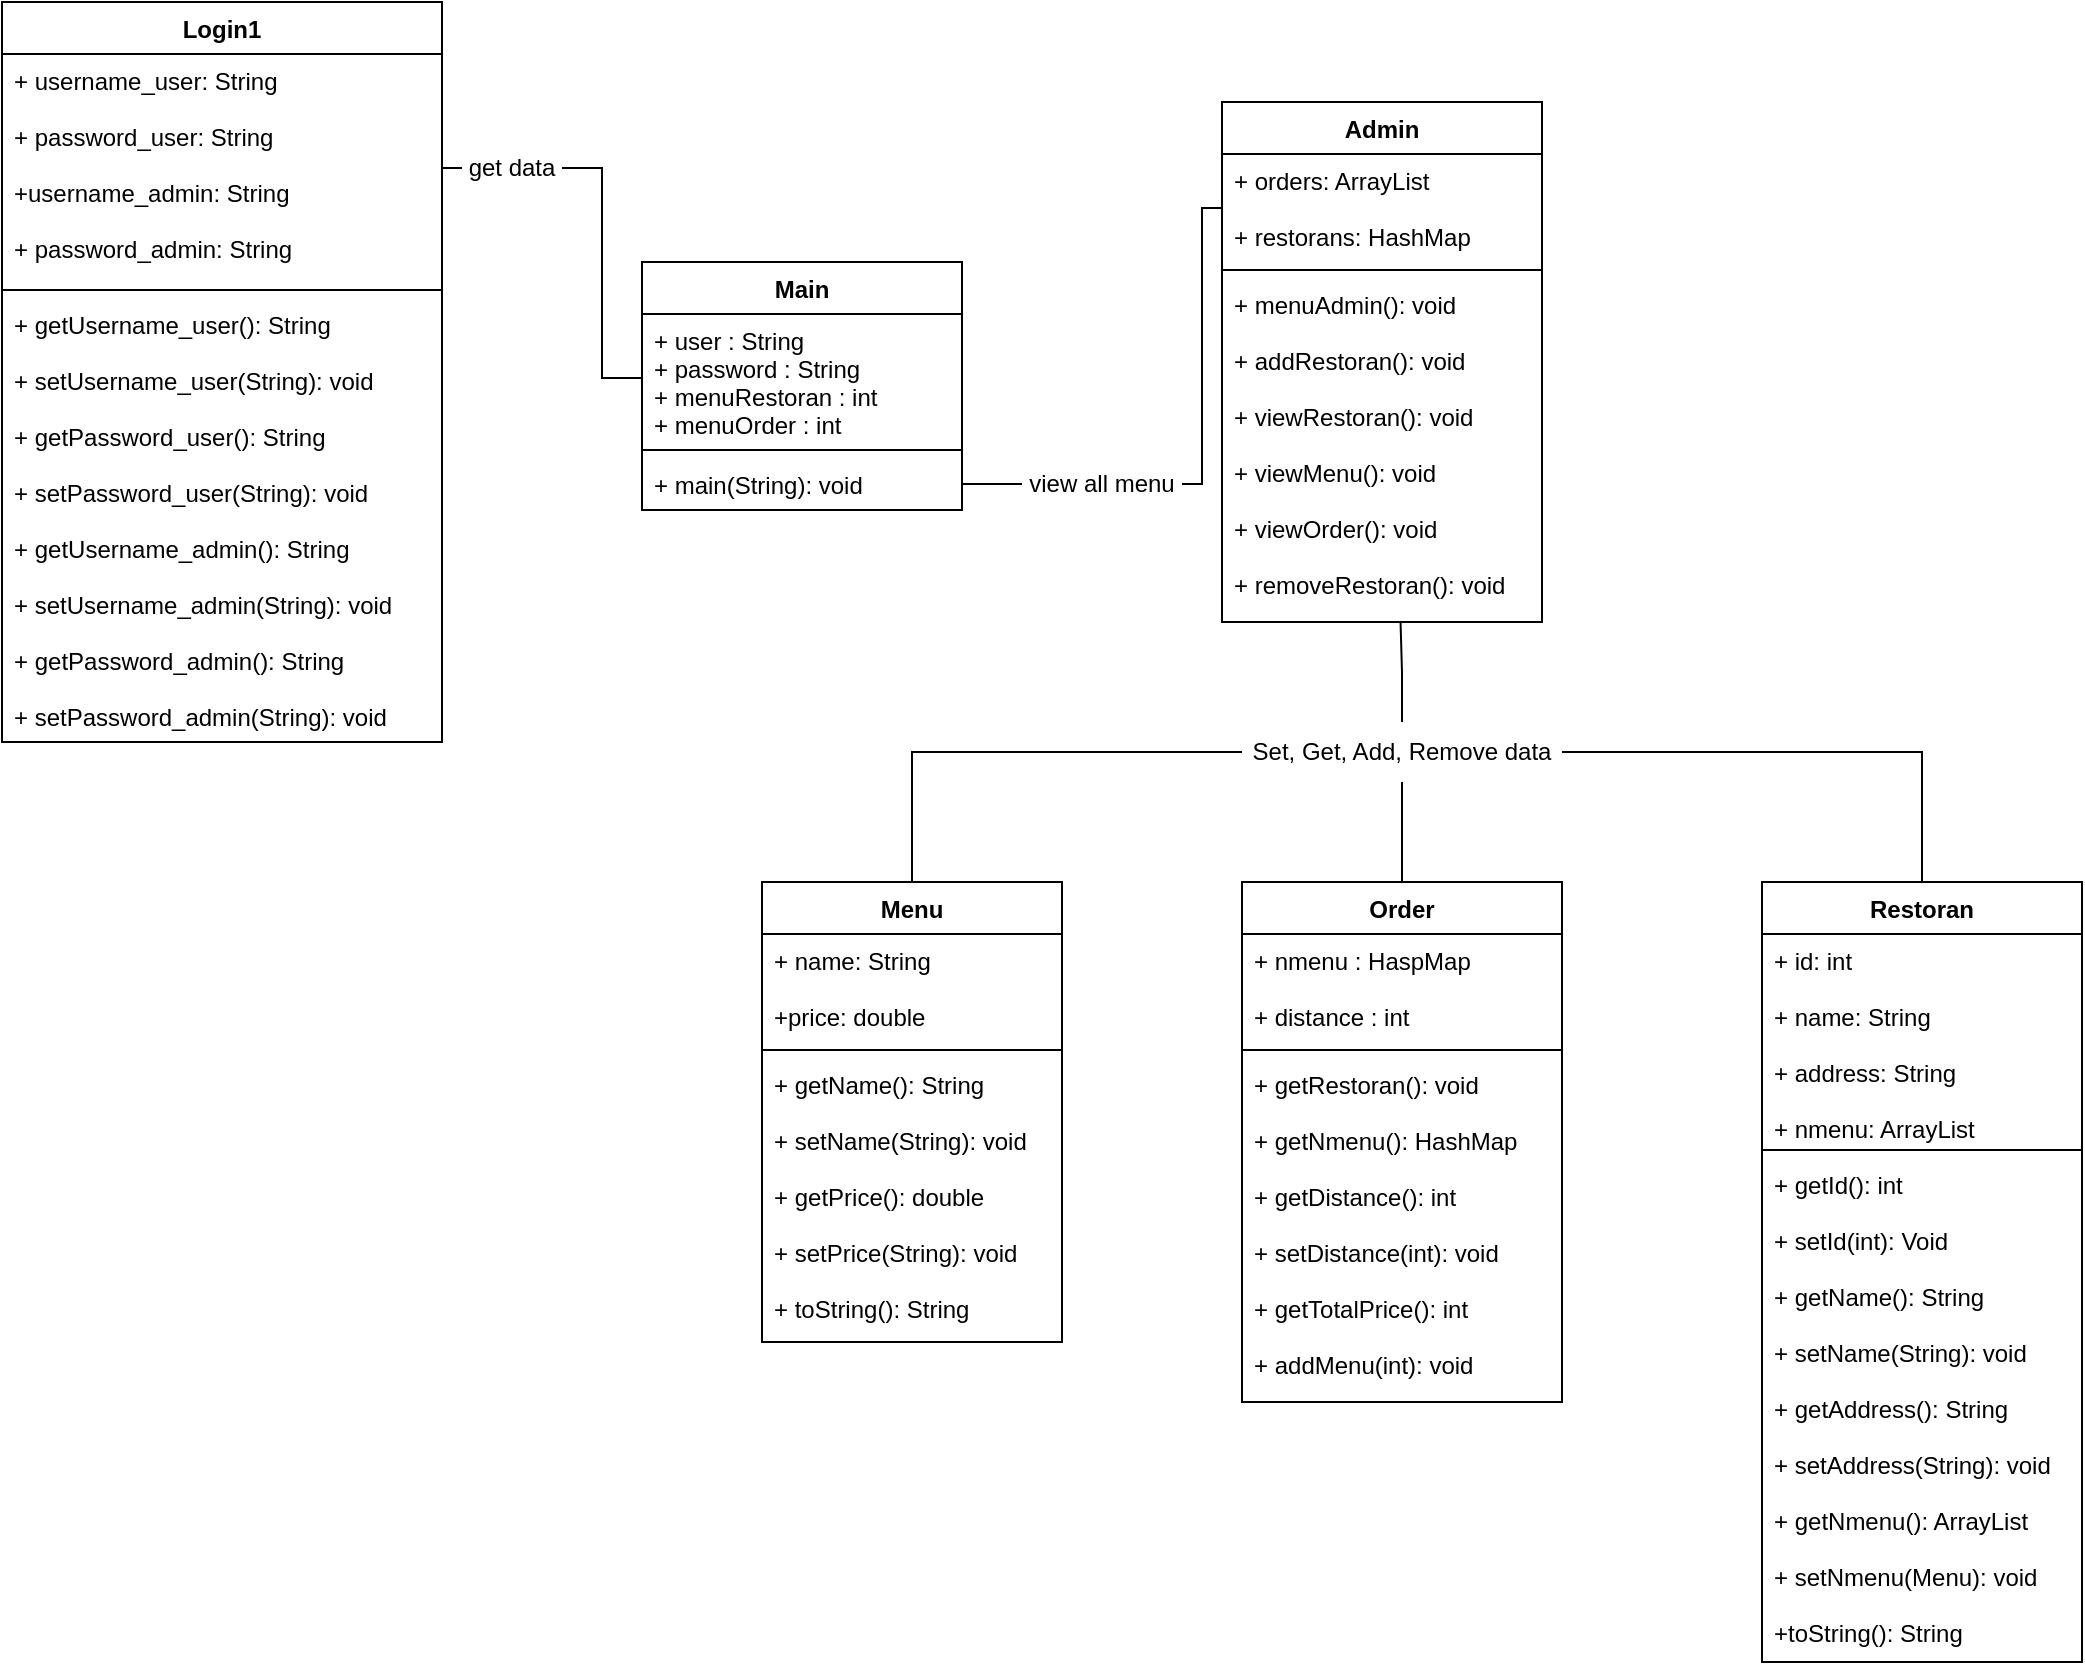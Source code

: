 <mxfile version="24.3.1" type="device">
  <diagram id="vwEKhLBvRtppr5M_QKiU" name="Page-1">
    <mxGraphModel dx="1318" dy="541" grid="1" gridSize="10" guides="1" tooltips="1" connect="1" arrows="1" fold="1" page="1" pageScale="1" pageWidth="850" pageHeight="1100" math="0" shadow="0">
      <root>
        <mxCell id="0" />
        <mxCell id="1" parent="0" />
        <mxCell id="24uc9b9jZ3Hnef9k7WBT-8" value="Order" style="swimlane;fontStyle=1;align=center;verticalAlign=top;childLayout=stackLayout;horizontal=1;startSize=26;horizontalStack=0;resizeParent=1;resizeParentMax=0;resizeLast=0;collapsible=1;marginBottom=0;" parent="1" vertex="1">
          <mxGeometry x="640" y="500" width="160" height="260" as="geometry" />
        </mxCell>
        <mxCell id="24uc9b9jZ3Hnef9k7WBT-9" value="+ nmenu : HaspMap&#xa;&#xa;+ distance : int&#xa;&#xa;" style="text;strokeColor=none;fillColor=none;align=left;verticalAlign=top;spacingLeft=4;spacingRight=4;overflow=hidden;rotatable=0;points=[[0,0.5],[1,0.5]];portConstraint=eastwest;" parent="24uc9b9jZ3Hnef9k7WBT-8" vertex="1">
          <mxGeometry y="26" width="160" height="54" as="geometry" />
        </mxCell>
        <mxCell id="24uc9b9jZ3Hnef9k7WBT-10" value="" style="line;strokeWidth=1;fillColor=none;align=left;verticalAlign=middle;spacingTop=-1;spacingLeft=3;spacingRight=3;rotatable=0;labelPosition=right;points=[];portConstraint=eastwest;" parent="24uc9b9jZ3Hnef9k7WBT-8" vertex="1">
          <mxGeometry y="80" width="160" height="8" as="geometry" />
        </mxCell>
        <mxCell id="24uc9b9jZ3Hnef9k7WBT-11" value="+ getRestoran(): void&#xa;&#xa;+ getNmenu(): HashMap&#xa;&#xa;+ getDistance(): int&#xa;&#xa;+ setDistance(int): void&#xa;&#xa;+ getTotalPrice(): int&#xa;&#xa;+ addMenu(int): void&#xa;&#xa;" style="text;strokeColor=none;fillColor=none;align=left;verticalAlign=top;spacingLeft=4;spacingRight=4;overflow=hidden;rotatable=0;points=[[0,0.5],[1,0.5]];portConstraint=eastwest;" parent="24uc9b9jZ3Hnef9k7WBT-8" vertex="1">
          <mxGeometry y="88" width="160" height="172" as="geometry" />
        </mxCell>
        <mxCell id="24uc9b9jZ3Hnef9k7WBT-14" value="Main" style="swimlane;fontStyle=1;align=center;verticalAlign=top;childLayout=stackLayout;horizontal=1;startSize=26;horizontalStack=0;resizeParent=1;resizeParentMax=0;resizeLast=0;collapsible=1;marginBottom=0;" parent="1" vertex="1">
          <mxGeometry x="340" y="190" width="160" height="124" as="geometry" />
        </mxCell>
        <mxCell id="24uc9b9jZ3Hnef9k7WBT-15" value="+ user : String&#xa;+ password : String&#xa;+ menuRestoran : int&#xa;+ menuOrder : int&#xa;&#xa;&#xa;" style="text;strokeColor=none;fillColor=none;align=left;verticalAlign=top;spacingLeft=4;spacingRight=4;overflow=hidden;rotatable=0;points=[[0,0.5],[1,0.5]];portConstraint=eastwest;" parent="24uc9b9jZ3Hnef9k7WBT-14" vertex="1">
          <mxGeometry y="26" width="160" height="64" as="geometry" />
        </mxCell>
        <mxCell id="24uc9b9jZ3Hnef9k7WBT-16" value="" style="line;strokeWidth=1;fillColor=none;align=left;verticalAlign=middle;spacingTop=-1;spacingLeft=3;spacingRight=3;rotatable=0;labelPosition=right;points=[];portConstraint=eastwest;" parent="24uc9b9jZ3Hnef9k7WBT-14" vertex="1">
          <mxGeometry y="90" width="160" height="8" as="geometry" />
        </mxCell>
        <mxCell id="24uc9b9jZ3Hnef9k7WBT-17" value="+ main(String): void" style="text;strokeColor=none;fillColor=none;align=left;verticalAlign=top;spacingLeft=4;spacingRight=4;overflow=hidden;rotatable=0;points=[[0,0.5],[1,0.5]];portConstraint=eastwest;" parent="24uc9b9jZ3Hnef9k7WBT-14" vertex="1">
          <mxGeometry y="98" width="160" height="26" as="geometry" />
        </mxCell>
        <mxCell id="24uc9b9jZ3Hnef9k7WBT-18" value="Menu" style="swimlane;fontStyle=1;align=center;verticalAlign=top;childLayout=stackLayout;horizontal=1;startSize=26;horizontalStack=0;resizeParent=1;resizeParentMax=0;resizeLast=0;collapsible=1;marginBottom=0;" parent="1" vertex="1">
          <mxGeometry x="400" y="500" width="150" height="230" as="geometry" />
        </mxCell>
        <mxCell id="24uc9b9jZ3Hnef9k7WBT-19" value="+ name: String&#xa;&#xa;+price: double" style="text;strokeColor=none;fillColor=none;align=left;verticalAlign=top;spacingLeft=4;spacingRight=4;overflow=hidden;rotatable=0;points=[[0,0.5],[1,0.5]];portConstraint=eastwest;" parent="24uc9b9jZ3Hnef9k7WBT-18" vertex="1">
          <mxGeometry y="26" width="150" height="54" as="geometry" />
        </mxCell>
        <mxCell id="24uc9b9jZ3Hnef9k7WBT-20" value="" style="line;strokeWidth=1;fillColor=none;align=left;verticalAlign=middle;spacingTop=-1;spacingLeft=3;spacingRight=3;rotatable=0;labelPosition=right;points=[];portConstraint=eastwest;" parent="24uc9b9jZ3Hnef9k7WBT-18" vertex="1">
          <mxGeometry y="80" width="150" height="8" as="geometry" />
        </mxCell>
        <mxCell id="24uc9b9jZ3Hnef9k7WBT-21" value="+ getName(): String&#xa;&#xa;+ setName(String): void&#xa;&#xa;+ getPrice(): double&#xa;&#xa;+ setPrice(String): void&#xa;&#xa;+ toString(): String" style="text;strokeColor=none;fillColor=none;align=left;verticalAlign=top;spacingLeft=4;spacingRight=4;overflow=hidden;rotatable=0;points=[[0,0.5],[1,0.5]];portConstraint=eastwest;" parent="24uc9b9jZ3Hnef9k7WBT-18" vertex="1">
          <mxGeometry y="88" width="150" height="142" as="geometry" />
        </mxCell>
        <mxCell id="24uc9b9jZ3Hnef9k7WBT-22" value="Admin" style="swimlane;fontStyle=1;align=center;verticalAlign=top;childLayout=stackLayout;horizontal=1;startSize=26;horizontalStack=0;resizeParent=1;resizeParentMax=0;resizeLast=0;collapsible=1;marginBottom=0;" parent="1" vertex="1">
          <mxGeometry x="630" y="110" width="160" height="260" as="geometry" />
        </mxCell>
        <mxCell id="24uc9b9jZ3Hnef9k7WBT-23" value="+ orders: ArrayList&#xa;&#xa;+ restorans: HashMap" style="text;strokeColor=none;fillColor=none;align=left;verticalAlign=top;spacingLeft=4;spacingRight=4;overflow=hidden;rotatable=0;points=[[0,0.5],[1,0.5]];portConstraint=eastwest;" parent="24uc9b9jZ3Hnef9k7WBT-22" vertex="1">
          <mxGeometry y="26" width="160" height="54" as="geometry" />
        </mxCell>
        <mxCell id="24uc9b9jZ3Hnef9k7WBT-24" value="" style="line;strokeWidth=1;fillColor=none;align=left;verticalAlign=middle;spacingTop=-1;spacingLeft=3;spacingRight=3;rotatable=0;labelPosition=right;points=[];portConstraint=eastwest;" parent="24uc9b9jZ3Hnef9k7WBT-22" vertex="1">
          <mxGeometry y="80" width="160" height="8" as="geometry" />
        </mxCell>
        <mxCell id="24uc9b9jZ3Hnef9k7WBT-25" value="+ menuAdmin(): void&#xa;&#xa;+ addRestoran(): void&#xa;&#xa;+ viewRestoran(): void&#xa;&#xa;+ viewMenu(): void&#xa;&#xa;+ viewOrder(): void&#xa;&#xa;+ removeRestoran(): void" style="text;strokeColor=none;fillColor=none;align=left;verticalAlign=top;spacingLeft=4;spacingRight=4;overflow=hidden;rotatable=0;points=[[0,0.5],[1,0.5]];portConstraint=eastwest;" parent="24uc9b9jZ3Hnef9k7WBT-22" vertex="1">
          <mxGeometry y="88" width="160" height="172" as="geometry" />
        </mxCell>
        <mxCell id="24uc9b9jZ3Hnef9k7WBT-26" value="Login1" style="swimlane;fontStyle=1;align=center;verticalAlign=top;childLayout=stackLayout;horizontal=1;startSize=26;horizontalStack=0;resizeParent=1;resizeParentMax=0;resizeLast=0;collapsible=1;marginBottom=0;" parent="1" vertex="1">
          <mxGeometry x="20" y="60" width="220" height="370" as="geometry" />
        </mxCell>
        <mxCell id="24uc9b9jZ3Hnef9k7WBT-27" value="+ username_user: String&#xa;&#xa;+ password_user: String&#xa;&#xa;+username_admin: String&#xa;&#xa;+ password_admin: String" style="text;strokeColor=none;fillColor=none;align=left;verticalAlign=top;spacingLeft=4;spacingRight=4;overflow=hidden;rotatable=0;points=[[0,0.5],[1,0.5]];portConstraint=eastwest;" parent="24uc9b9jZ3Hnef9k7WBT-26" vertex="1">
          <mxGeometry y="26" width="220" height="114" as="geometry" />
        </mxCell>
        <mxCell id="24uc9b9jZ3Hnef9k7WBT-28" value="" style="line;strokeWidth=1;fillColor=none;align=left;verticalAlign=middle;spacingTop=-1;spacingLeft=3;spacingRight=3;rotatable=0;labelPosition=right;points=[];portConstraint=eastwest;" parent="24uc9b9jZ3Hnef9k7WBT-26" vertex="1">
          <mxGeometry y="140" width="220" height="8" as="geometry" />
        </mxCell>
        <mxCell id="24uc9b9jZ3Hnef9k7WBT-29" value="+ getUsername_user(): String&#xa;&#xa;+ setUsername_user(String): void&#xa;&#xa;+ getPassword_user(): String&#xa;&#xa;+ setPassword_user(String): void&#xa;&#xa;+ getUsername_admin(): String&#xa;&#xa;+ setUsername_admin(String): void&#xa;&#xa;+ getPassword_admin(): String&#xa;&#xa;+ setPassword_admin(String): void" style="text;strokeColor=none;fillColor=none;align=left;verticalAlign=top;spacingLeft=4;spacingRight=4;overflow=hidden;rotatable=0;points=[[0,0.5],[1,0.5]];portConstraint=eastwest;fontStyle=0" parent="24uc9b9jZ3Hnef9k7WBT-26" vertex="1">
          <mxGeometry y="148" width="220" height="222" as="geometry" />
        </mxCell>
        <mxCell id="24uc9b9jZ3Hnef9k7WBT-30" value="Restoran" style="swimlane;fontStyle=1;align=center;verticalAlign=top;childLayout=stackLayout;horizontal=1;startSize=26;horizontalStack=0;resizeParent=1;resizeParentMax=0;resizeLast=0;collapsible=1;marginBottom=0;" parent="1" vertex="1">
          <mxGeometry x="900" y="500" width="160" height="390" as="geometry" />
        </mxCell>
        <mxCell id="24uc9b9jZ3Hnef9k7WBT-31" value="+ id: int&#xa;&#xa;+ name: String&#xa;&#xa;+ address: String&#xa;&#xa;+ nmenu: ArrayList" style="text;strokeColor=none;fillColor=none;align=left;verticalAlign=top;spacingLeft=4;spacingRight=4;overflow=hidden;rotatable=0;points=[[0,0.5],[1,0.5]];portConstraint=eastwest;" parent="24uc9b9jZ3Hnef9k7WBT-30" vertex="1">
          <mxGeometry y="26" width="160" height="104" as="geometry" />
        </mxCell>
        <mxCell id="24uc9b9jZ3Hnef9k7WBT-32" value="" style="line;strokeWidth=1;fillColor=none;align=left;verticalAlign=middle;spacingTop=-1;spacingLeft=3;spacingRight=3;rotatable=0;labelPosition=right;points=[];portConstraint=eastwest;" parent="24uc9b9jZ3Hnef9k7WBT-30" vertex="1">
          <mxGeometry y="130" width="160" height="8" as="geometry" />
        </mxCell>
        <mxCell id="24uc9b9jZ3Hnef9k7WBT-33" value="+ getId(): int&#xa;&#xa;+ setId(int): Void&#xa;&#xa;+ getName(): String&#xa;&#xa;+ setName(String): void&#xa;&#xa;+ getAddress(): String&#xa;&#xa;+ setAddress(String): void&#xa;&#xa;+ getNmenu(): ArrayList&#xa;&#xa;+ setNmenu(Menu): void&#xa;&#xa;+toString(): String" style="text;strokeColor=none;fillColor=none;align=left;verticalAlign=top;spacingLeft=4;spacingRight=4;overflow=hidden;rotatable=0;points=[[0,0.5],[1,0.5]];portConstraint=eastwest;" parent="24uc9b9jZ3Hnef9k7WBT-30" vertex="1">
          <mxGeometry y="138" width="160" height="252" as="geometry" />
        </mxCell>
        <mxCell id="26UR--5nsSAQcalHNqZ9-2" style="edgeStyle=orthogonalEdgeStyle;rounded=0;orthogonalLoop=1;jettySize=auto;html=1;exitX=1;exitY=0.5;exitDx=0;exitDy=0;entryX=0;entryY=0.5;entryDx=0;entryDy=0;endArrow=none;endFill=0;" parent="1" source="g7C3gEi9c644UeJN2_dq-6" target="24uc9b9jZ3Hnef9k7WBT-15" edge="1">
          <mxGeometry relative="1" as="geometry">
            <Array as="points">
              <mxPoint x="320" y="143" />
              <mxPoint x="320" y="248" />
            </Array>
          </mxGeometry>
        </mxCell>
        <mxCell id="26UR--5nsSAQcalHNqZ9-3" style="edgeStyle=orthogonalEdgeStyle;rounded=0;orthogonalLoop=1;jettySize=auto;html=1;exitX=1;exitY=0.5;exitDx=0;exitDy=0;endArrow=none;endFill=0;" parent="1" source="g7C3gEi9c644UeJN2_dq-8" target="24uc9b9jZ3Hnef9k7WBT-23" edge="1">
          <mxGeometry relative="1" as="geometry">
            <Array as="points">
              <mxPoint x="620" y="301" />
              <mxPoint x="620" y="163" />
            </Array>
          </mxGeometry>
        </mxCell>
        <mxCell id="26UR--5nsSAQcalHNqZ9-6" style="edgeStyle=orthogonalEdgeStyle;rounded=0;orthogonalLoop=1;jettySize=auto;html=1;exitX=0.5;exitY=0;exitDx=0;exitDy=0;entryX=0.558;entryY=1.002;entryDx=0;entryDy=0;entryPerimeter=0;endArrow=none;endFill=0;" parent="1" source="g7C3gEi9c644UeJN2_dq-12" target="24uc9b9jZ3Hnef9k7WBT-25" edge="1">
          <mxGeometry relative="1" as="geometry" />
        </mxCell>
        <mxCell id="g7C3gEi9c644UeJN2_dq-7" value="" style="edgeStyle=orthogonalEdgeStyle;rounded=0;orthogonalLoop=1;jettySize=auto;html=1;exitX=1;exitY=0.5;exitDx=0;exitDy=0;entryX=0;entryY=0.5;entryDx=0;entryDy=0;endArrow=none;endFill=0;" edge="1" parent="1" source="24uc9b9jZ3Hnef9k7WBT-27" target="g7C3gEi9c644UeJN2_dq-6">
          <mxGeometry relative="1" as="geometry">
            <mxPoint x="240" y="143" as="sourcePoint" />
            <mxPoint x="340" y="248" as="targetPoint" />
            <Array as="points" />
          </mxGeometry>
        </mxCell>
        <mxCell id="g7C3gEi9c644UeJN2_dq-6" value="get data" style="text;html=1;align=center;verticalAlign=middle;whiteSpace=wrap;rounded=0;" vertex="1" parent="1">
          <mxGeometry x="250" y="128" width="50" height="30" as="geometry" />
        </mxCell>
        <mxCell id="g7C3gEi9c644UeJN2_dq-8" value="view all menu" style="text;html=1;align=center;verticalAlign=middle;whiteSpace=wrap;rounded=0;" vertex="1" parent="1">
          <mxGeometry x="530" y="286" width="80" height="30" as="geometry" />
        </mxCell>
        <mxCell id="g7C3gEi9c644UeJN2_dq-13" value="" style="edgeStyle=orthogonalEdgeStyle;rounded=0;orthogonalLoop=1;jettySize=auto;html=1;exitX=0.5;exitY=0;exitDx=0;exitDy=0;entryX=0.5;entryY=1;entryDx=0;entryDy=0;endArrow=none;endFill=0;" edge="1" parent="1" source="24uc9b9jZ3Hnef9k7WBT-8" target="g7C3gEi9c644UeJN2_dq-12">
          <mxGeometry relative="1" as="geometry">
            <mxPoint x="720" y="500" as="sourcePoint" />
            <mxPoint x="719" y="370" as="targetPoint" />
          </mxGeometry>
        </mxCell>
        <mxCell id="g7C3gEi9c644UeJN2_dq-14" style="edgeStyle=orthogonalEdgeStyle;rounded=0;orthogonalLoop=1;jettySize=auto;html=1;exitX=0;exitY=0.5;exitDx=0;exitDy=0;endArrow=none;endFill=0;" edge="1" parent="1" source="g7C3gEi9c644UeJN2_dq-12" target="24uc9b9jZ3Hnef9k7WBT-18">
          <mxGeometry relative="1" as="geometry" />
        </mxCell>
        <mxCell id="g7C3gEi9c644UeJN2_dq-15" style="edgeStyle=orthogonalEdgeStyle;rounded=0;orthogonalLoop=1;jettySize=auto;html=1;exitX=1;exitY=0.5;exitDx=0;exitDy=0;entryX=0.5;entryY=0;entryDx=0;entryDy=0;startArrow=none;startFill=0;endArrow=none;endFill=0;" edge="1" parent="1" source="g7C3gEi9c644UeJN2_dq-12" target="24uc9b9jZ3Hnef9k7WBT-30">
          <mxGeometry relative="1" as="geometry" />
        </mxCell>
        <mxCell id="g7C3gEi9c644UeJN2_dq-12" value="Set, Get, Add, Remove data" style="text;html=1;align=center;verticalAlign=middle;whiteSpace=wrap;rounded=0;" vertex="1" parent="1">
          <mxGeometry x="640" y="420" width="160" height="30" as="geometry" />
        </mxCell>
        <mxCell id="g7C3gEi9c644UeJN2_dq-16" style="edgeStyle=orthogonalEdgeStyle;rounded=0;orthogonalLoop=1;jettySize=auto;html=1;exitX=1;exitY=0.5;exitDx=0;exitDy=0;endArrow=none;endFill=0;" edge="1" parent="1" source="24uc9b9jZ3Hnef9k7WBT-17" target="g7C3gEi9c644UeJN2_dq-8">
          <mxGeometry relative="1" as="geometry" />
        </mxCell>
      </root>
    </mxGraphModel>
  </diagram>
</mxfile>
